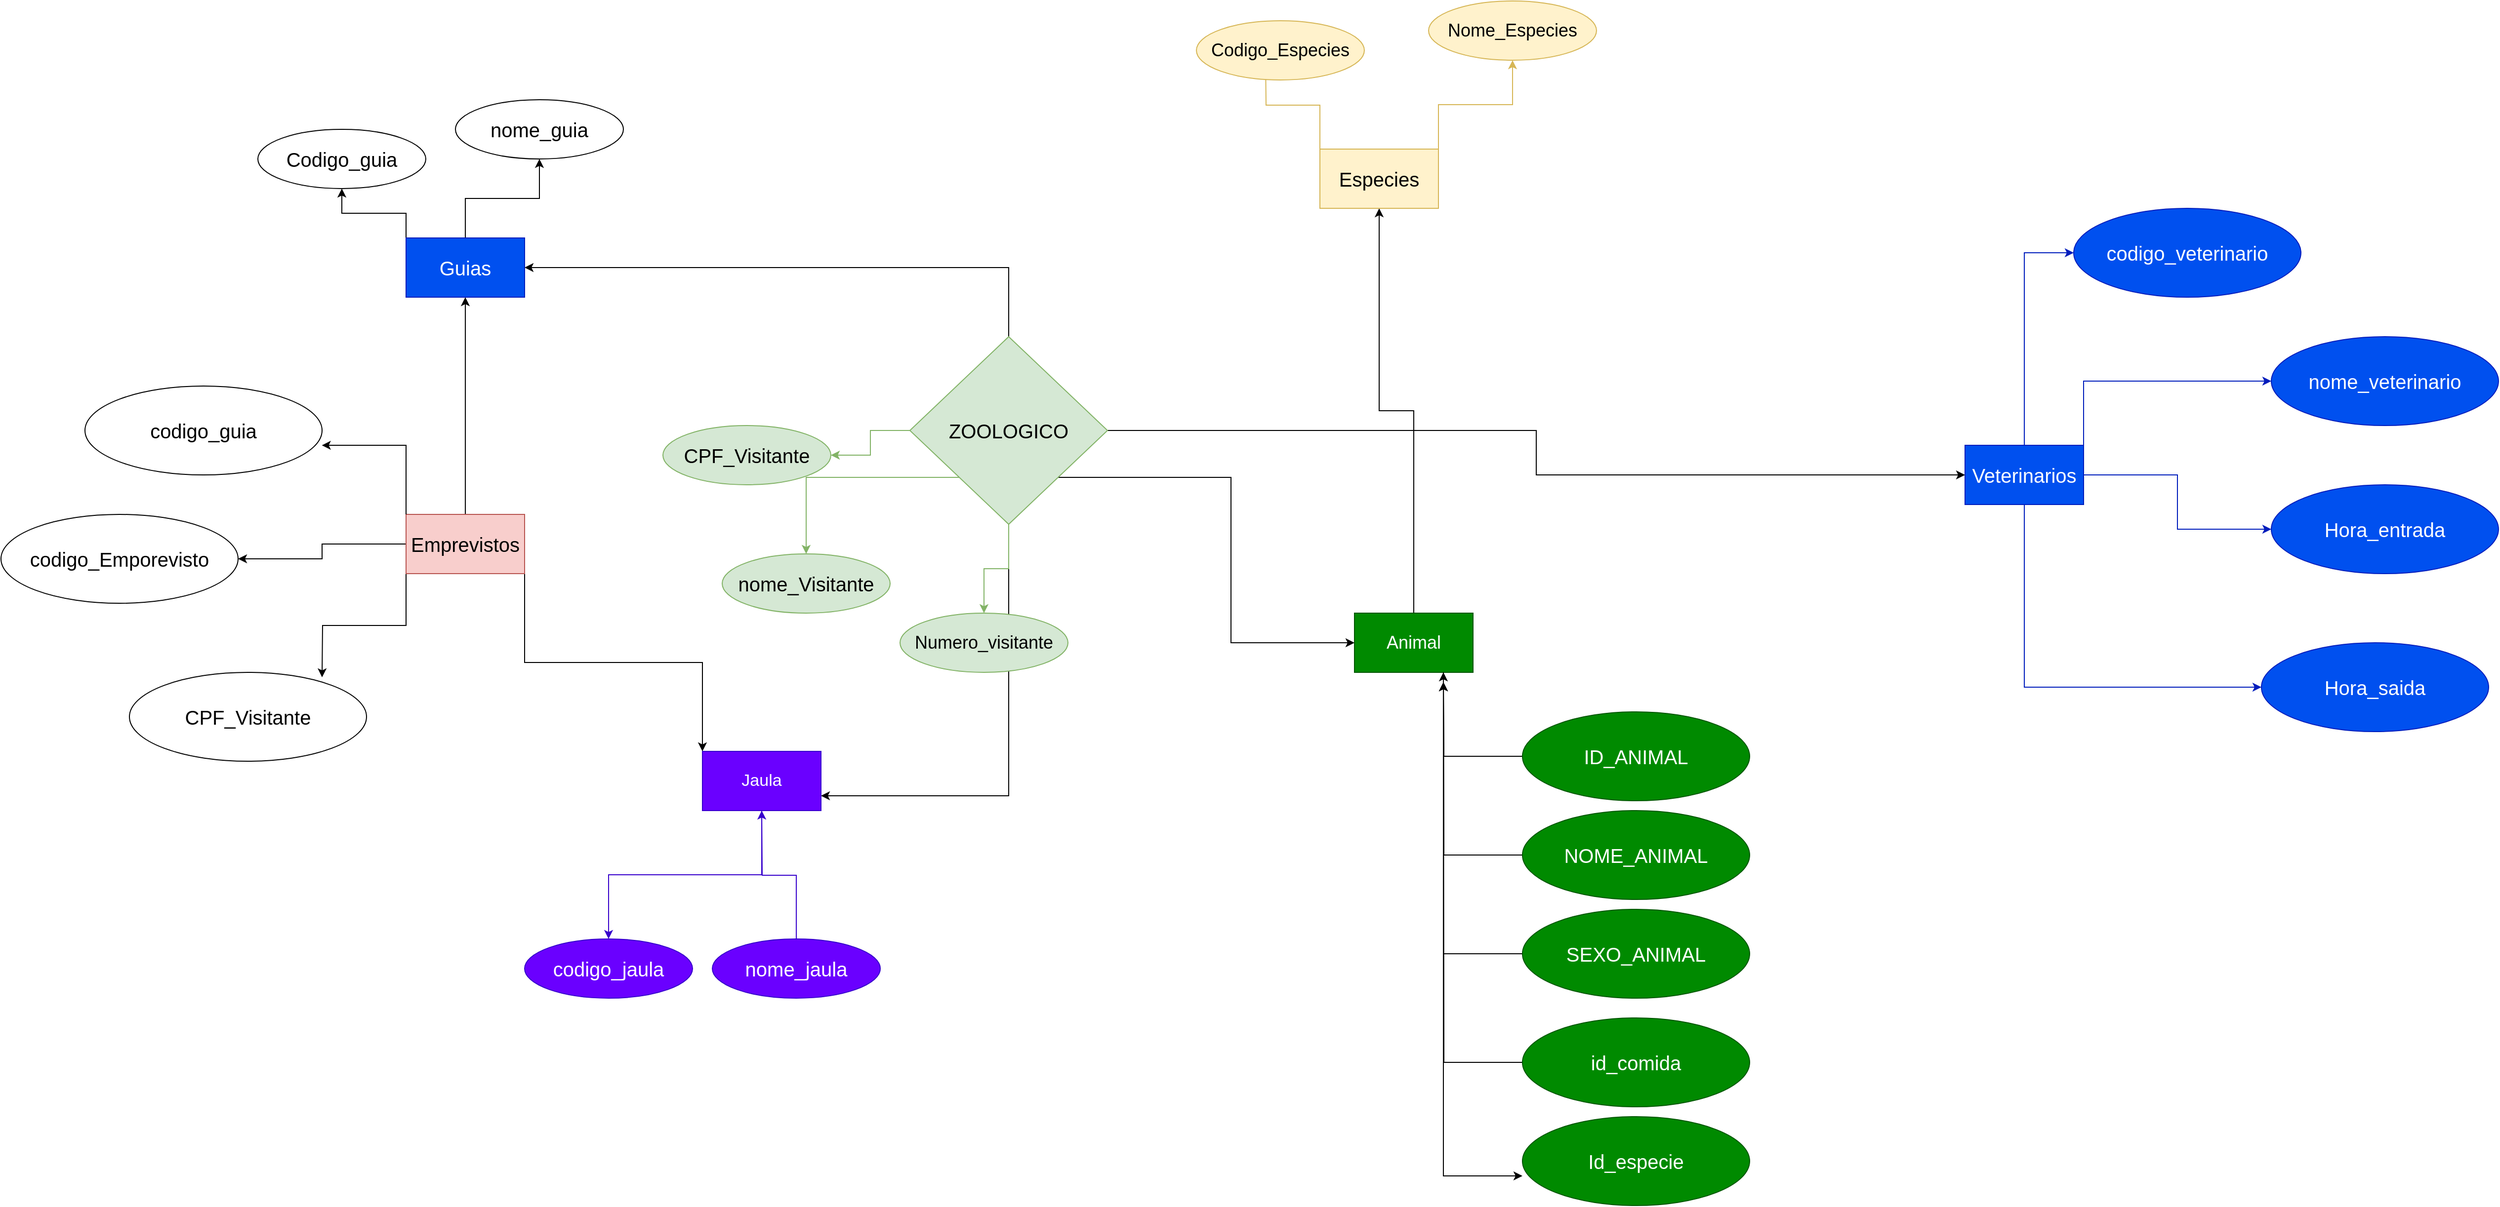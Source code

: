 <mxfile version="23.1.5" type="github">
  <diagram name="Página-1" id="mJLCUhvSLpM9Iwz3uHTD">
    <mxGraphModel dx="3695" dy="2729" grid="1" gridSize="10" guides="1" tooltips="1" connect="1" arrows="1" fold="1" page="1" pageScale="1" pageWidth="827" pageHeight="1169" math="0" shadow="0">
      <root>
        <mxCell id="0" />
        <mxCell id="1" parent="0" />
        <mxCell id="pu3p6v9pUtM_yW5x0ThC-33" style="edgeStyle=orthogonalEdgeStyle;rounded=0;orthogonalLoop=1;jettySize=auto;html=1;exitX=0.5;exitY=0;exitDx=0;exitDy=0;entryX=0.5;entryY=1;entryDx=0;entryDy=0;" edge="1" parent="1" source="pu3p6v9pUtM_yW5x0ThC-2" target="pu3p6v9pUtM_yW5x0ThC-32">
          <mxGeometry relative="1" as="geometry" />
        </mxCell>
        <mxCell id="pu3p6v9pUtM_yW5x0ThC-63" style="edgeStyle=orthogonalEdgeStyle;rounded=0;orthogonalLoop=1;jettySize=auto;html=1;exitX=0;exitY=0.5;exitDx=0;exitDy=0;entryX=1;entryY=0.5;entryDx=0;entryDy=0;" edge="1" parent="1" source="pu3p6v9pUtM_yW5x0ThC-2" target="pu3p6v9pUtM_yW5x0ThC-58">
          <mxGeometry relative="1" as="geometry" />
        </mxCell>
        <mxCell id="pu3p6v9pUtM_yW5x0ThC-65" style="edgeStyle=orthogonalEdgeStyle;rounded=0;orthogonalLoop=1;jettySize=auto;html=1;exitX=0;exitY=1;exitDx=0;exitDy=0;entryX=1;entryY=0.5;entryDx=0;entryDy=0;" edge="1" parent="1" source="pu3p6v9pUtM_yW5x0ThC-2">
          <mxGeometry relative="1" as="geometry">
            <mxPoint x="135" y="355" as="targetPoint" />
          </mxGeometry>
        </mxCell>
        <mxCell id="pu3p6v9pUtM_yW5x0ThC-82" style="edgeStyle=orthogonalEdgeStyle;rounded=0;orthogonalLoop=1;jettySize=auto;html=1;exitX=1;exitY=1;exitDx=0;exitDy=0;entryX=0;entryY=0;entryDx=0;entryDy=0;" edge="1" parent="1" source="pu3p6v9pUtM_yW5x0ThC-2" target="pu3p6v9pUtM_yW5x0ThC-3">
          <mxGeometry relative="1" as="geometry" />
        </mxCell>
        <mxCell id="pu3p6v9pUtM_yW5x0ThC-2" value="&lt;font style=&quot;font-size: 20px;&quot;&gt;Emprevistos&lt;/font&gt;" style="whiteSpace=wrap;html=1;fillColor=#f8cecc;strokeColor=#b85450;" vertex="1" parent="1">
          <mxGeometry x="220" y="190" width="120" height="60" as="geometry" />
        </mxCell>
        <mxCell id="pu3p6v9pUtM_yW5x0ThC-23" style="edgeStyle=orthogonalEdgeStyle;rounded=0;orthogonalLoop=1;jettySize=auto;html=1;exitX=0.5;exitY=1;exitDx=0;exitDy=0;fillColor=#6a00ff;strokeColor=#3700CC;" edge="1" parent="1" source="pu3p6v9pUtM_yW5x0ThC-3" target="pu3p6v9pUtM_yW5x0ThC-18">
          <mxGeometry relative="1" as="geometry" />
        </mxCell>
        <mxCell id="pu3p6v9pUtM_yW5x0ThC-3" value="&lt;span style=&quot;font-size: 17px;&quot;&gt;Jaula&lt;/span&gt;" style="whiteSpace=wrap;html=1;fillColor=#6a00ff;fontColor=#ffffff;strokeColor=#3700CC;" vertex="1" parent="1">
          <mxGeometry x="520" y="430" width="120" height="60" as="geometry" />
        </mxCell>
        <mxCell id="pu3p6v9pUtM_yW5x0ThC-41" style="edgeStyle=orthogonalEdgeStyle;rounded=0;orthogonalLoop=1;jettySize=auto;html=1;exitX=0.5;exitY=0;exitDx=0;exitDy=0;entryX=0.5;entryY=1;entryDx=0;entryDy=0;" edge="1" parent="1" source="pu3p6v9pUtM_yW5x0ThC-5" target="pu3p6v9pUtM_yW5x0ThC-40">
          <mxGeometry relative="1" as="geometry" />
        </mxCell>
        <mxCell id="pu3p6v9pUtM_yW5x0ThC-5" value="&lt;span style=&quot;font-size: 18px;&quot;&gt;Animal&lt;/span&gt;" style="whiteSpace=wrap;html=1;fillColor=#008a00;fontColor=#ffffff;strokeColor=#005700;" vertex="1" parent="1">
          <mxGeometry x="1180" y="290" width="120" height="60" as="geometry" />
        </mxCell>
        <mxCell id="pu3p6v9pUtM_yW5x0ThC-14" style="edgeStyle=orthogonalEdgeStyle;rounded=0;orthogonalLoop=1;jettySize=auto;html=1;exitX=0;exitY=0.5;exitDx=0;exitDy=0;" edge="1" parent="1" source="pu3p6v9pUtM_yW5x0ThC-7">
          <mxGeometry relative="1" as="geometry">
            <mxPoint x="1270" y="360" as="targetPoint" />
          </mxGeometry>
        </mxCell>
        <mxCell id="pu3p6v9pUtM_yW5x0ThC-7" value="&lt;font style=&quot;font-size: 20px;&quot;&gt;ID_ANIMAL&lt;/font&gt;" style="ellipse;whiteSpace=wrap;html=1;fillColor=#008a00;fontColor=#ffffff;strokeColor=#005700;" vertex="1" parent="1">
          <mxGeometry x="1350" y="390" width="230" height="90" as="geometry" />
        </mxCell>
        <mxCell id="pu3p6v9pUtM_yW5x0ThC-15" style="edgeStyle=orthogonalEdgeStyle;rounded=0;orthogonalLoop=1;jettySize=auto;html=1;exitX=0;exitY=0.5;exitDx=0;exitDy=0;" edge="1" parent="1" source="pu3p6v9pUtM_yW5x0ThC-8">
          <mxGeometry relative="1" as="geometry">
            <mxPoint x="1270" y="360" as="targetPoint" />
          </mxGeometry>
        </mxCell>
        <mxCell id="pu3p6v9pUtM_yW5x0ThC-8" value="&lt;font style=&quot;font-size: 20px;&quot;&gt;NOME_ANIMAL&lt;/font&gt;" style="ellipse;whiteSpace=wrap;html=1;fillColor=#008a00;fontColor=#ffffff;strokeColor=#005700;" vertex="1" parent="1">
          <mxGeometry x="1350" y="490" width="230" height="90" as="geometry" />
        </mxCell>
        <mxCell id="pu3p6v9pUtM_yW5x0ThC-16" style="edgeStyle=orthogonalEdgeStyle;rounded=0;orthogonalLoop=1;jettySize=auto;html=1;exitX=0;exitY=0.5;exitDx=0;exitDy=0;entryX=0.75;entryY=1;entryDx=0;entryDy=0;" edge="1" parent="1" source="pu3p6v9pUtM_yW5x0ThC-9" target="pu3p6v9pUtM_yW5x0ThC-5">
          <mxGeometry relative="1" as="geometry" />
        </mxCell>
        <mxCell id="pu3p6v9pUtM_yW5x0ThC-9" value="&lt;font style=&quot;font-size: 20px;&quot;&gt;SEXO_ANIMAL&lt;/font&gt;" style="ellipse;whiteSpace=wrap;html=1;fillColor=#008a00;fontColor=#ffffff;strokeColor=#005700;" vertex="1" parent="1">
          <mxGeometry x="1350" y="590" width="230" height="90" as="geometry" />
        </mxCell>
        <mxCell id="pu3p6v9pUtM_yW5x0ThC-17" style="edgeStyle=orthogonalEdgeStyle;rounded=0;orthogonalLoop=1;jettySize=auto;html=1;exitX=0;exitY=0.5;exitDx=0;exitDy=0;" edge="1" parent="1" source="pu3p6v9pUtM_yW5x0ThC-10">
          <mxGeometry relative="1" as="geometry">
            <mxPoint x="1270" y="360" as="targetPoint" />
          </mxGeometry>
        </mxCell>
        <mxCell id="pu3p6v9pUtM_yW5x0ThC-10" value="&lt;font style=&quot;font-size: 20px;&quot;&gt;id_comida&lt;/font&gt;" style="ellipse;whiteSpace=wrap;html=1;fillColor=#008a00;fontColor=#ffffff;strokeColor=#005700;" vertex="1" parent="1">
          <mxGeometry x="1350" y="700" width="230" height="90" as="geometry" />
        </mxCell>
        <mxCell id="pu3p6v9pUtM_yW5x0ThC-11" value="&lt;font style=&quot;font-size: 20px;&quot;&gt;Id_especie&lt;/font&gt;" style="ellipse;whiteSpace=wrap;html=1;fillColor=#008a00;fontColor=#ffffff;strokeColor=#005700;" vertex="1" parent="1">
          <mxGeometry x="1350" y="800" width="230" height="90" as="geometry" />
        </mxCell>
        <mxCell id="pu3p6v9pUtM_yW5x0ThC-13" style="edgeStyle=orthogonalEdgeStyle;rounded=0;orthogonalLoop=1;jettySize=auto;html=1;exitX=0.75;exitY=1;exitDx=0;exitDy=0;entryX=0;entryY=0.667;entryDx=0;entryDy=0;entryPerimeter=0;" edge="1" parent="1" source="pu3p6v9pUtM_yW5x0ThC-5" target="pu3p6v9pUtM_yW5x0ThC-11">
          <mxGeometry relative="1" as="geometry" />
        </mxCell>
        <mxCell id="pu3p6v9pUtM_yW5x0ThC-18" value="&lt;font style=&quot;font-size: 20px;&quot;&gt;codigo_jaula&lt;/font&gt;" style="ellipse;whiteSpace=wrap;html=1;fillColor=#6a00ff;fontColor=#ffffff;strokeColor=#3700CC;" vertex="1" parent="1">
          <mxGeometry x="340" y="620" width="170" height="60" as="geometry" />
        </mxCell>
        <mxCell id="pu3p6v9pUtM_yW5x0ThC-24" style="edgeStyle=orthogonalEdgeStyle;rounded=0;orthogonalLoop=1;jettySize=auto;html=1;exitX=0.5;exitY=0;exitDx=0;exitDy=0;fillColor=#6a00ff;strokeColor=#3700CC;" edge="1" parent="1" source="pu3p6v9pUtM_yW5x0ThC-21">
          <mxGeometry relative="1" as="geometry">
            <mxPoint x="580" y="490" as="targetPoint" />
          </mxGeometry>
        </mxCell>
        <mxCell id="pu3p6v9pUtM_yW5x0ThC-21" value="&lt;font style=&quot;font-size: 20px;&quot;&gt;nome_jaula&lt;/font&gt;" style="ellipse;whiteSpace=wrap;html=1;fillColor=#6a00ff;fontColor=#ffffff;strokeColor=#3700CC;" vertex="1" parent="1">
          <mxGeometry x="530" y="620" width="170" height="60" as="geometry" />
        </mxCell>
        <mxCell id="pu3p6v9pUtM_yW5x0ThC-38" style="edgeStyle=orthogonalEdgeStyle;rounded=0;orthogonalLoop=1;jettySize=auto;html=1;exitX=0.5;exitY=0;exitDx=0;exitDy=0;" edge="1" parent="1" source="pu3p6v9pUtM_yW5x0ThC-32" target="pu3p6v9pUtM_yW5x0ThC-35">
          <mxGeometry relative="1" as="geometry" />
        </mxCell>
        <mxCell id="pu3p6v9pUtM_yW5x0ThC-39" style="edgeStyle=orthogonalEdgeStyle;rounded=0;orthogonalLoop=1;jettySize=auto;html=1;exitX=0;exitY=0;exitDx=0;exitDy=0;entryX=0.5;entryY=1;entryDx=0;entryDy=0;" edge="1" parent="1" source="pu3p6v9pUtM_yW5x0ThC-32" target="pu3p6v9pUtM_yW5x0ThC-34">
          <mxGeometry relative="1" as="geometry" />
        </mxCell>
        <mxCell id="pu3p6v9pUtM_yW5x0ThC-32" value="&lt;font style=&quot;font-size: 20px;&quot;&gt;Guias&lt;/font&gt;" style="whiteSpace=wrap;html=1;fillColor=#0050ef;fontColor=#ffffff;strokeColor=#001DBC;" vertex="1" parent="1">
          <mxGeometry x="220" y="-90" width="120" height="60" as="geometry" />
        </mxCell>
        <mxCell id="pu3p6v9pUtM_yW5x0ThC-34" value="&lt;span style=&quot;font-size: 20px;&quot;&gt;Codigo_guia&lt;/span&gt;" style="ellipse;whiteSpace=wrap;html=1;" vertex="1" parent="1">
          <mxGeometry x="70" y="-200" width="170" height="60" as="geometry" />
        </mxCell>
        <mxCell id="pu3p6v9pUtM_yW5x0ThC-35" value="&lt;font style=&quot;font-size: 20px;&quot;&gt;nome_guia&lt;/font&gt;" style="ellipse;whiteSpace=wrap;html=1;" vertex="1" parent="1">
          <mxGeometry x="270" y="-230" width="170" height="60" as="geometry" />
        </mxCell>
        <mxCell id="pu3p6v9pUtM_yW5x0ThC-44" style="edgeStyle=orthogonalEdgeStyle;rounded=0;orthogonalLoop=1;jettySize=auto;html=1;exitX=1;exitY=0;exitDx=0;exitDy=0;fillColor=#fff2cc;strokeColor=#d6b656;" edge="1" parent="1" source="pu3p6v9pUtM_yW5x0ThC-40" target="pu3p6v9pUtM_yW5x0ThC-43">
          <mxGeometry relative="1" as="geometry" />
        </mxCell>
        <mxCell id="pu3p6v9pUtM_yW5x0ThC-45" style="edgeStyle=orthogonalEdgeStyle;rounded=0;orthogonalLoop=1;jettySize=auto;html=1;exitX=0;exitY=0;exitDx=0;exitDy=0;entryX=0.5;entryY=1;entryDx=0;entryDy=0;fillColor=#fff2cc;strokeColor=#d6b656;" edge="1" parent="1" source="pu3p6v9pUtM_yW5x0ThC-40">
          <mxGeometry relative="1" as="geometry">
            <mxPoint x="1090" y="-270" as="targetPoint" />
          </mxGeometry>
        </mxCell>
        <mxCell id="pu3p6v9pUtM_yW5x0ThC-40" value="&lt;font style=&quot;font-size: 20px;&quot;&gt;Especies&lt;/font&gt;" style="whiteSpace=wrap;html=1;fillColor=#fff2cc;strokeColor=#d6b656;" vertex="1" parent="1">
          <mxGeometry x="1145" y="-180" width="120" height="60" as="geometry" />
        </mxCell>
        <mxCell id="pu3p6v9pUtM_yW5x0ThC-42" value="&lt;font style=&quot;font-size: 18px;&quot;&gt;Codigo_Especies&lt;/font&gt;" style="ellipse;whiteSpace=wrap;html=1;fillColor=#fff2cc;strokeColor=#d6b656;" vertex="1" parent="1">
          <mxGeometry x="1020" y="-310" width="170" height="60" as="geometry" />
        </mxCell>
        <mxCell id="pu3p6v9pUtM_yW5x0ThC-43" value="&lt;font style=&quot;font-size: 18px;&quot;&gt;Nome_Especies&lt;/font&gt;" style="ellipse;whiteSpace=wrap;html=1;fillColor=#fff2cc;strokeColor=#d6b656;" vertex="1" parent="1">
          <mxGeometry x="1255" y="-330" width="170" height="60" as="geometry" />
        </mxCell>
        <mxCell id="pu3p6v9pUtM_yW5x0ThC-53" style="edgeStyle=orthogonalEdgeStyle;rounded=0;orthogonalLoop=1;jettySize=auto;html=1;exitX=0.5;exitY=1;exitDx=0;exitDy=0;entryX=0;entryY=0.5;entryDx=0;entryDy=0;fillColor=#0050ef;strokeColor=#001DBC;" edge="1" parent="1" source="pu3p6v9pUtM_yW5x0ThC-47" target="pu3p6v9pUtM_yW5x0ThC-52">
          <mxGeometry relative="1" as="geometry" />
        </mxCell>
        <mxCell id="pu3p6v9pUtM_yW5x0ThC-54" style="edgeStyle=orthogonalEdgeStyle;rounded=0;orthogonalLoop=1;jettySize=auto;html=1;exitX=1;exitY=0.5;exitDx=0;exitDy=0;entryX=0;entryY=0.5;entryDx=0;entryDy=0;fillColor=#0050ef;strokeColor=#001DBC;" edge="1" parent="1" source="pu3p6v9pUtM_yW5x0ThC-47" target="pu3p6v9pUtM_yW5x0ThC-51">
          <mxGeometry relative="1" as="geometry" />
        </mxCell>
        <mxCell id="pu3p6v9pUtM_yW5x0ThC-55" style="edgeStyle=orthogonalEdgeStyle;rounded=0;orthogonalLoop=1;jettySize=auto;html=1;exitX=1;exitY=0;exitDx=0;exitDy=0;entryX=0;entryY=0.5;entryDx=0;entryDy=0;fillColor=#0050ef;strokeColor=#001DBC;" edge="1" parent="1" source="pu3p6v9pUtM_yW5x0ThC-47" target="pu3p6v9pUtM_yW5x0ThC-50">
          <mxGeometry relative="1" as="geometry" />
        </mxCell>
        <mxCell id="pu3p6v9pUtM_yW5x0ThC-56" style="edgeStyle=orthogonalEdgeStyle;rounded=0;orthogonalLoop=1;jettySize=auto;html=1;exitX=0.5;exitY=0;exitDx=0;exitDy=0;entryX=0;entryY=0.5;entryDx=0;entryDy=0;fillColor=#0050ef;strokeColor=#001DBC;" edge="1" parent="1" source="pu3p6v9pUtM_yW5x0ThC-47" target="pu3p6v9pUtM_yW5x0ThC-49">
          <mxGeometry relative="1" as="geometry" />
        </mxCell>
        <mxCell id="pu3p6v9pUtM_yW5x0ThC-47" value="&lt;font style=&quot;font-size: 20px;&quot;&gt;Veterinarios&lt;/font&gt;" style="whiteSpace=wrap;html=1;fillColor=#0050ef;fontColor=#ffffff;strokeColor=#001DBC;" vertex="1" parent="1">
          <mxGeometry x="1798" y="120" width="120" height="60" as="geometry" />
        </mxCell>
        <mxCell id="pu3p6v9pUtM_yW5x0ThC-49" value="&lt;font style=&quot;font-size: 20px;&quot;&gt;codigo_veterinario&lt;/font&gt;" style="ellipse;whiteSpace=wrap;html=1;fillColor=#0050ef;fontColor=#ffffff;strokeColor=#001DBC;" vertex="1" parent="1">
          <mxGeometry x="1908" y="-120" width="230" height="90" as="geometry" />
        </mxCell>
        <mxCell id="pu3p6v9pUtM_yW5x0ThC-50" value="&lt;span style=&quot;font-size: 20px;&quot;&gt;nome_veterinario&lt;/span&gt;" style="ellipse;whiteSpace=wrap;html=1;fillColor=#0050ef;fontColor=#ffffff;strokeColor=#001DBC;" vertex="1" parent="1">
          <mxGeometry x="2108" y="10" width="230" height="90" as="geometry" />
        </mxCell>
        <mxCell id="pu3p6v9pUtM_yW5x0ThC-51" value="&lt;font style=&quot;font-size: 20px;&quot;&gt;Hora_entrada&lt;/font&gt;" style="ellipse;whiteSpace=wrap;html=1;fillColor=#0050ef;fontColor=#ffffff;strokeColor=#001DBC;" vertex="1" parent="1">
          <mxGeometry x="2108" y="160" width="230" height="90" as="geometry" />
        </mxCell>
        <mxCell id="pu3p6v9pUtM_yW5x0ThC-52" value="&lt;span style=&quot;font-size: 20px;&quot;&gt;Hora_saida&lt;/span&gt;" style="ellipse;whiteSpace=wrap;html=1;fillColor=#0050ef;fontColor=#ffffff;strokeColor=#001DBC;" vertex="1" parent="1">
          <mxGeometry x="2098" y="320" width="230" height="90" as="geometry" />
        </mxCell>
        <mxCell id="pu3p6v9pUtM_yW5x0ThC-58" value="&lt;font style=&quot;font-size: 20px;&quot;&gt;codigo_Emporevisto&lt;/font&gt;" style="ellipse;whiteSpace=wrap;html=1;" vertex="1" parent="1">
          <mxGeometry x="-190" y="190" width="240" height="90" as="geometry" />
        </mxCell>
        <mxCell id="pu3p6v9pUtM_yW5x0ThC-61" value="&lt;span style=&quot;font-size: 20px;&quot;&gt;CPF_Visitante&lt;/span&gt;" style="ellipse;whiteSpace=wrap;html=1;" vertex="1" parent="1">
          <mxGeometry x="-60" y="350" width="240" height="90" as="geometry" />
        </mxCell>
        <mxCell id="pu3p6v9pUtM_yW5x0ThC-62" value="&lt;font style=&quot;font-size: 20px;&quot;&gt;codigo_guia&lt;/font&gt;" style="ellipse;whiteSpace=wrap;html=1;" vertex="1" parent="1">
          <mxGeometry x="-105" y="60" width="240" height="90" as="geometry" />
        </mxCell>
        <mxCell id="pu3p6v9pUtM_yW5x0ThC-64" style="edgeStyle=orthogonalEdgeStyle;rounded=0;orthogonalLoop=1;jettySize=auto;html=1;exitX=0;exitY=0;exitDx=0;exitDy=0;entryX=0.999;entryY=0.667;entryDx=0;entryDy=0;entryPerimeter=0;" edge="1" parent="1" source="pu3p6v9pUtM_yW5x0ThC-2" target="pu3p6v9pUtM_yW5x0ThC-62">
          <mxGeometry relative="1" as="geometry" />
        </mxCell>
        <mxCell id="pu3p6v9pUtM_yW5x0ThC-71" style="edgeStyle=orthogonalEdgeStyle;rounded=0;orthogonalLoop=1;jettySize=auto;html=1;exitX=0.5;exitY=0;exitDx=0;exitDy=0;entryX=1;entryY=0.75;entryDx=0;entryDy=0;" edge="1" parent="1" source="pu3p6v9pUtM_yW5x0ThC-66" target="pu3p6v9pUtM_yW5x0ThC-3">
          <mxGeometry relative="1" as="geometry">
            <Array as="points">
              <mxPoint x="830" y="475" />
            </Array>
          </mxGeometry>
        </mxCell>
        <mxCell id="pu3p6v9pUtM_yW5x0ThC-78" style="edgeStyle=orthogonalEdgeStyle;rounded=0;orthogonalLoop=1;jettySize=auto;html=1;exitX=0;exitY=0.5;exitDx=0;exitDy=0;entryX=1;entryY=0.5;entryDx=0;entryDy=0;fillColor=#d5e8d4;strokeColor=#82b366;" edge="1" parent="1" source="pu3p6v9pUtM_yW5x0ThC-66" target="pu3p6v9pUtM_yW5x0ThC-75">
          <mxGeometry relative="1" as="geometry" />
        </mxCell>
        <mxCell id="pu3p6v9pUtM_yW5x0ThC-79" style="edgeStyle=orthogonalEdgeStyle;rounded=0;orthogonalLoop=1;jettySize=auto;html=1;exitX=0;exitY=1;exitDx=0;exitDy=0;fillColor=#d5e8d4;strokeColor=#82b366;" edge="1" parent="1" source="pu3p6v9pUtM_yW5x0ThC-66" target="pu3p6v9pUtM_yW5x0ThC-76">
          <mxGeometry relative="1" as="geometry" />
        </mxCell>
        <mxCell id="pu3p6v9pUtM_yW5x0ThC-80" style="edgeStyle=orthogonalEdgeStyle;rounded=0;orthogonalLoop=1;jettySize=auto;html=1;exitX=0.5;exitY=1;exitDx=0;exitDy=0;fillColor=#d5e8d4;strokeColor=#82b366;" edge="1" parent="1" source="pu3p6v9pUtM_yW5x0ThC-66" target="pu3p6v9pUtM_yW5x0ThC-77">
          <mxGeometry relative="1" as="geometry" />
        </mxCell>
        <mxCell id="pu3p6v9pUtM_yW5x0ThC-83" style="edgeStyle=orthogonalEdgeStyle;rounded=0;orthogonalLoop=1;jettySize=auto;html=1;exitX=0.5;exitY=0;exitDx=0;exitDy=0;entryX=1;entryY=0.5;entryDx=0;entryDy=0;" edge="1" parent="1" source="pu3p6v9pUtM_yW5x0ThC-66" target="pu3p6v9pUtM_yW5x0ThC-32">
          <mxGeometry relative="1" as="geometry" />
        </mxCell>
        <mxCell id="pu3p6v9pUtM_yW5x0ThC-85" style="edgeStyle=orthogonalEdgeStyle;rounded=0;orthogonalLoop=1;jettySize=auto;html=1;exitX=1;exitY=1;exitDx=0;exitDy=0;entryX=0;entryY=0.5;entryDx=0;entryDy=0;" edge="1" parent="1" source="pu3p6v9pUtM_yW5x0ThC-66" target="pu3p6v9pUtM_yW5x0ThC-5">
          <mxGeometry relative="1" as="geometry" />
        </mxCell>
        <mxCell id="pu3p6v9pUtM_yW5x0ThC-86" style="edgeStyle=orthogonalEdgeStyle;rounded=0;orthogonalLoop=1;jettySize=auto;html=1;exitX=1;exitY=0.5;exitDx=0;exitDy=0;entryX=0;entryY=0.5;entryDx=0;entryDy=0;" edge="1" parent="1" source="pu3p6v9pUtM_yW5x0ThC-66" target="pu3p6v9pUtM_yW5x0ThC-47">
          <mxGeometry relative="1" as="geometry" />
        </mxCell>
        <mxCell id="pu3p6v9pUtM_yW5x0ThC-66" value="&lt;font style=&quot;font-size: 20px;&quot;&gt;ZOOLOGICO&lt;/font&gt;" style="rhombus;whiteSpace=wrap;html=1;fillColor=#d5e8d4;strokeColor=#82b366;" vertex="1" parent="1">
          <mxGeometry x="730" y="10" width="200" height="190" as="geometry" />
        </mxCell>
        <mxCell id="pu3p6v9pUtM_yW5x0ThC-75" value="&lt;span style=&quot;font-size: 20px;&quot;&gt;CPF_Visitante&lt;/span&gt;" style="ellipse;whiteSpace=wrap;html=1;fillColor=#d5e8d4;strokeColor=#82b366;" vertex="1" parent="1">
          <mxGeometry x="480" y="100" width="170" height="60" as="geometry" />
        </mxCell>
        <mxCell id="pu3p6v9pUtM_yW5x0ThC-76" value="&lt;font style=&quot;font-size: 20px;&quot;&gt;nome_Visitante&lt;/font&gt;" style="ellipse;whiteSpace=wrap;html=1;fillColor=#d5e8d4;strokeColor=#82b366;" vertex="1" parent="1">
          <mxGeometry x="540" y="230" width="170" height="60" as="geometry" />
        </mxCell>
        <mxCell id="pu3p6v9pUtM_yW5x0ThC-77" value="&lt;font style=&quot;font-size: 18px;&quot;&gt;Numero_visitante&lt;/font&gt;" style="ellipse;whiteSpace=wrap;html=1;fillColor=#d5e8d4;strokeColor=#82b366;" vertex="1" parent="1">
          <mxGeometry x="720" y="290" width="170" height="60" as="geometry" />
        </mxCell>
      </root>
    </mxGraphModel>
  </diagram>
</mxfile>
